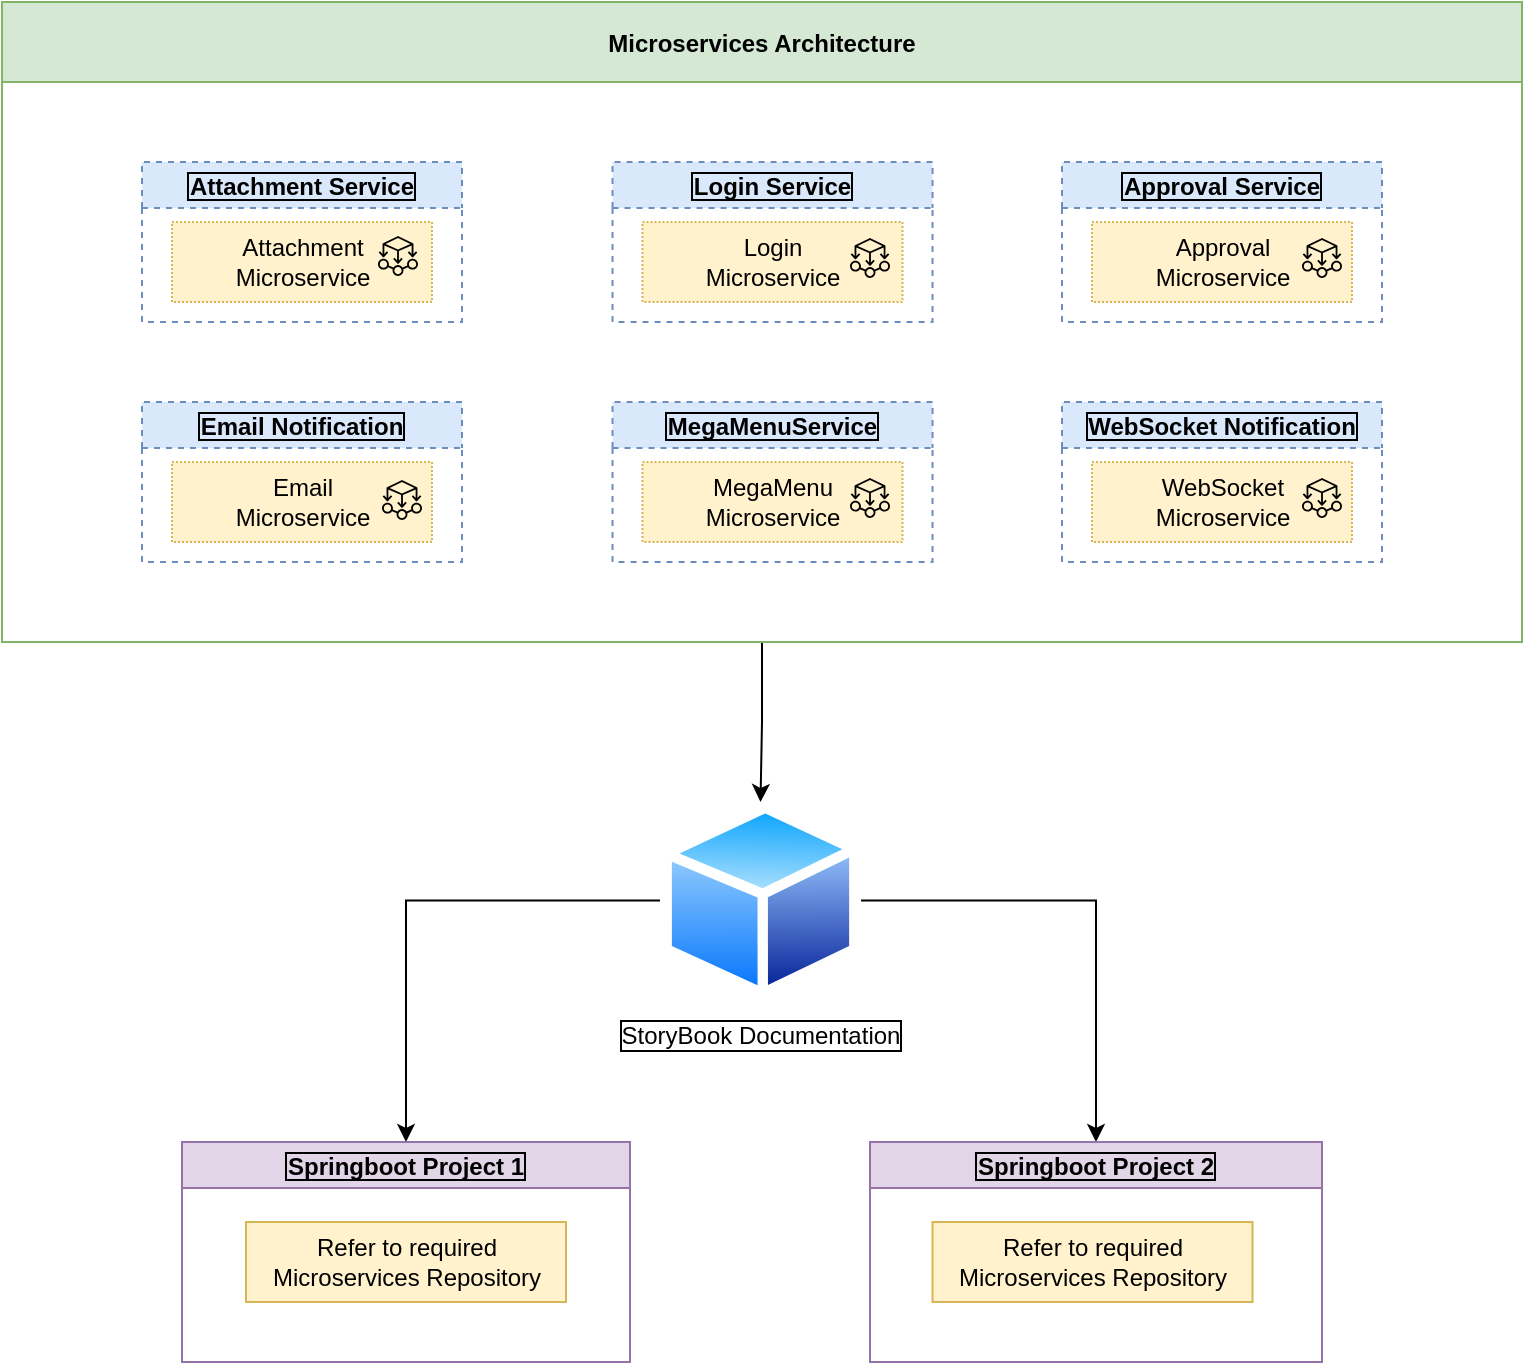 <mxfile version="20.0.3" type="github"><diagram id="tz5aEMEXXIkRG44pQRjg" name="Page-1"><mxGraphModel dx="782" dy="478" grid="1" gridSize="10" guides="1" tooltips="1" connect="1" arrows="1" fold="1" page="1" pageScale="1" pageWidth="827" pageHeight="1169" math="0" shadow="0"><root><mxCell id="0"/><mxCell id="1" parent="0"/><mxCell id="iitG5V7dJNNljh9MMX4H-49" value="" style="edgeStyle=orthogonalEdgeStyle;rounded=0;orthogonalLoop=1;jettySize=auto;html=1;fontSize=12;" edge="1" parent="1" source="iitG5V7dJNNljh9MMX4H-2" target="iitG5V7dJNNljh9MMX4H-37"><mxGeometry relative="1" as="geometry"/></mxCell><mxCell id="iitG5V7dJNNljh9MMX4H-2" value="Microservices Architecture" style="swimlane;labelBackgroundColor=none;fillColor=#d5e8d4;strokeColor=#82b366;startSize=40;" vertex="1" parent="1"><mxGeometry x="40" y="40" width="760" height="320" as="geometry"/></mxCell><mxCell id="iitG5V7dJNNljh9MMX4H-3" value="Attachment Service" style="swimlane;labelBorderColor=default;dashed=1;fillColor=#dae8fc;strokeColor=#6c8ebf;fontSize=12;" vertex="1" parent="iitG5V7dJNNljh9MMX4H-2"><mxGeometry x="70" y="80" width="160" height="80" as="geometry"><mxRectangle x="50" y="40" width="160" height="30" as="alternateBounds"/></mxGeometry></mxCell><mxCell id="iitG5V7dJNNljh9MMX4H-4" value="Attachment &lt;br&gt;Microservice" style="html=1;dropTarget=0;dashed=1;dashPattern=1 1;fillColor=#fff2cc;strokeColor=#d6b656;" vertex="1" parent="iitG5V7dJNNljh9MMX4H-3"><mxGeometry x="15" y="30" width="130" height="40" as="geometry"/></mxCell><mxCell id="iitG5V7dJNNljh9MMX4H-5" value="" style="sketch=0;outlineConnect=0;fontColor=default;gradientColor=none;fillColor=#000000;strokeColor=default;dashed=1;verticalLabelPosition=bottom;verticalAlign=top;align=center;html=1;fontSize=12;fontStyle=0;aspect=fixed;pointerEvents=1;shape=mxgraph.aws4.ec2_aws_microservice_extractor_for_net;fontFamily=Helvetica;" vertex="1" parent="iitG5V7dJNNljh9MMX4H-4"><mxGeometry x="1" width="20" height="20" relative="1" as="geometry"><mxPoint x="-27" y="7" as="offset"/></mxGeometry></mxCell><mxCell id="iitG5V7dJNNljh9MMX4H-12" value="WebSocket Notification" style="swimlane;labelBorderColor=default;dashed=1;fillColor=#dae8fc;strokeColor=#6c8ebf;" vertex="1" parent="iitG5V7dJNNljh9MMX4H-2"><mxGeometry x="530" y="200" width="160" height="80" as="geometry"><mxRectangle x="20" y="30" width="160" height="30" as="alternateBounds"/></mxGeometry></mxCell><mxCell id="iitG5V7dJNNljh9MMX4H-13" value="WebSocket&lt;br&gt;Microservice" style="html=1;dropTarget=0;dashed=1;dashPattern=1 1;fillColor=#fff2cc;strokeColor=#d6b656;" vertex="1" parent="iitG5V7dJNNljh9MMX4H-12"><mxGeometry x="15" y="30" width="130" height="40" as="geometry"/></mxCell><mxCell id="iitG5V7dJNNljh9MMX4H-55" value="" style="sketch=0;outlineConnect=0;fontColor=default;gradientColor=none;fillColor=#000000;strokeColor=default;dashed=1;verticalLabelPosition=bottom;verticalAlign=top;align=center;html=1;fontSize=12;fontStyle=0;aspect=fixed;pointerEvents=1;shape=mxgraph.aws4.ec2_aws_microservice_extractor_for_net;fontFamily=Helvetica;" vertex="1" parent="iitG5V7dJNNljh9MMX4H-12"><mxGeometry x="120" y="38" width="20" height="20" as="geometry"/></mxCell><mxCell id="iitG5V7dJNNljh9MMX4H-15" value="Email Notification" style="swimlane;labelBorderColor=default;dashed=1;fillColor=#dae8fc;strokeColor=#6c8ebf;" vertex="1" parent="iitG5V7dJNNljh9MMX4H-2"><mxGeometry x="70" y="200" width="160" height="80" as="geometry"><mxRectangle x="20" y="30" width="160" height="30" as="alternateBounds"/></mxGeometry></mxCell><mxCell id="iitG5V7dJNNljh9MMX4H-16" value="Email&lt;br&gt;Microservice" style="html=1;dropTarget=0;dashed=1;dashPattern=1 1;fillColor=#fff2cc;strokeColor=#d6b656;" vertex="1" parent="iitG5V7dJNNljh9MMX4H-15"><mxGeometry x="15" y="30" width="130" height="40" as="geometry"/></mxCell><mxCell id="iitG5V7dJNNljh9MMX4H-53" value="" style="sketch=0;outlineConnect=0;fontColor=default;gradientColor=none;fillColor=#000000;strokeColor=default;dashed=1;verticalLabelPosition=bottom;verticalAlign=top;align=center;html=1;fontSize=12;fontStyle=0;aspect=fixed;pointerEvents=1;shape=mxgraph.aws4.ec2_aws_microservice_extractor_for_net;fontFamily=Helvetica;" vertex="1" parent="iitG5V7dJNNljh9MMX4H-15"><mxGeometry x="120" y="39" width="20" height="20" as="geometry"/></mxCell><mxCell id="iitG5V7dJNNljh9MMX4H-9" value="Approval Service" style="swimlane;labelBorderColor=default;dashed=1;fillColor=#dae8fc;strokeColor=#6c8ebf;" vertex="1" parent="iitG5V7dJNNljh9MMX4H-2"><mxGeometry x="530" y="80" width="160" height="80" as="geometry"><mxRectangle x="20" y="30" width="160" height="30" as="alternateBounds"/></mxGeometry></mxCell><mxCell id="iitG5V7dJNNljh9MMX4H-10" value="Approval&lt;br&gt;Microservice" style="html=1;dropTarget=0;dashed=1;dashPattern=1 1;fillColor=#fff2cc;strokeColor=#d6b656;" vertex="1" parent="iitG5V7dJNNljh9MMX4H-9"><mxGeometry x="15" y="30" width="130" height="40" as="geometry"/></mxCell><mxCell id="iitG5V7dJNNljh9MMX4H-52" value="" style="sketch=0;outlineConnect=0;fontColor=default;gradientColor=none;fillColor=#000000;strokeColor=default;dashed=1;verticalLabelPosition=bottom;verticalAlign=top;align=center;html=1;fontSize=12;fontStyle=0;aspect=fixed;pointerEvents=1;shape=mxgraph.aws4.ec2_aws_microservice_extractor_for_net;fontFamily=Helvetica;" vertex="1" parent="iitG5V7dJNNljh9MMX4H-9"><mxGeometry x="120" y="38" width="20" height="20" as="geometry"/></mxCell><mxCell id="iitG5V7dJNNljh9MMX4H-6" value="Login Service" style="swimlane;labelBorderColor=default;dashed=1;fillColor=#dae8fc;strokeColor=#6c8ebf;" vertex="1" parent="iitG5V7dJNNljh9MMX4H-2"><mxGeometry x="305.26" y="80" width="160" height="80" as="geometry"><mxRectangle x="20" y="30" width="160" height="30" as="alternateBounds"/></mxGeometry></mxCell><mxCell id="iitG5V7dJNNljh9MMX4H-7" value="Login &lt;br&gt;Microservice" style="html=1;dropTarget=0;dashed=1;dashPattern=1 1;fillColor=#fff2cc;strokeColor=#d6b656;" vertex="1" parent="iitG5V7dJNNljh9MMX4H-6"><mxGeometry x="15" y="30" width="130" height="40" as="geometry"/></mxCell><mxCell id="iitG5V7dJNNljh9MMX4H-51" value="" style="sketch=0;outlineConnect=0;fontColor=default;gradientColor=none;fillColor=#000000;strokeColor=default;dashed=1;verticalLabelPosition=bottom;verticalAlign=top;align=center;html=1;fontSize=12;fontStyle=0;aspect=fixed;pointerEvents=1;shape=mxgraph.aws4.ec2_aws_microservice_extractor_for_net;fontFamily=Helvetica;" vertex="1" parent="iitG5V7dJNNljh9MMX4H-6"><mxGeometry x="118.74" y="38" width="20" height="20" as="geometry"/></mxCell><mxCell id="iitG5V7dJNNljh9MMX4H-27" value="MegaMenuService" style="swimlane;labelBorderColor=default;dashed=1;fillColor=#dae8fc;strokeColor=#6c8ebf;" vertex="1" parent="iitG5V7dJNNljh9MMX4H-2"><mxGeometry x="305.26" y="200" width="160" height="80" as="geometry"><mxRectangle x="20" y="30" width="160" height="30" as="alternateBounds"/></mxGeometry></mxCell><mxCell id="iitG5V7dJNNljh9MMX4H-28" value="MegaMenu&lt;br&gt;Microservice" style="html=1;dropTarget=0;dashed=1;dashPattern=1 1;fillColor=#fff2cc;strokeColor=#d6b656;" vertex="1" parent="iitG5V7dJNNljh9MMX4H-27"><mxGeometry x="15" y="30" width="130" height="40" as="geometry"/></mxCell><mxCell id="iitG5V7dJNNljh9MMX4H-54" value="" style="sketch=0;outlineConnect=0;fontColor=default;gradientColor=none;fillColor=#000000;strokeColor=default;dashed=1;verticalLabelPosition=bottom;verticalAlign=top;align=center;html=1;fontSize=12;fontStyle=0;aspect=fixed;pointerEvents=1;shape=mxgraph.aws4.ec2_aws_microservice_extractor_for_net;fontFamily=Helvetica;" vertex="1" parent="iitG5V7dJNNljh9MMX4H-27"><mxGeometry x="118.74" y="38" width="20" height="20" as="geometry"/></mxCell><mxCell id="iitG5V7dJNNljh9MMX4H-33" style="edgeStyle=orthogonalEdgeStyle;rounded=0;orthogonalLoop=1;jettySize=auto;html=1;entryX=0.5;entryY=0;entryDx=0;entryDy=0;" edge="1" parent="1" source="iitG5V7dJNNljh9MMX4H-37" target="iitG5V7dJNNljh9MMX4H-38"><mxGeometry relative="1" as="geometry"/></mxCell><mxCell id="iitG5V7dJNNljh9MMX4H-35" style="edgeStyle=orthogonalEdgeStyle;rounded=0;orthogonalLoop=1;jettySize=auto;html=1;entryX=0.5;entryY=0;entryDx=0;entryDy=0;" edge="1" parent="1" source="iitG5V7dJNNljh9MMX4H-37" target="iitG5V7dJNNljh9MMX4H-40"><mxGeometry relative="1" as="geometry"/></mxCell><mxCell id="iitG5V7dJNNljh9MMX4H-37" value="StoryBook Documentation" style="aspect=fixed;perimeter=ellipsePerimeter;html=1;align=center;shadow=0;dashed=0;spacingTop=3;image;image=img/lib/active_directory/generic_node.svg;dashPattern=1 1;labelBorderColor=default;verticalAlign=top;" vertex="1" parent="1"><mxGeometry x="369" y="440" width="100.51" height="98.5" as="geometry"/></mxCell><mxCell id="iitG5V7dJNNljh9MMX4H-38" value="Springboot Project 1" style="swimlane;labelBorderColor=default;align=center;fillColor=#e1d5e7;strokeColor=#9673a6;" vertex="1" parent="1"><mxGeometry x="130" y="610" width="224" height="110" as="geometry"/></mxCell><mxCell id="iitG5V7dJNNljh9MMX4H-39" value="Refer to required &lt;br&gt;Microservices Repository" style="text;html=1;align=center;verticalAlign=middle;resizable=0;points=[];autosize=1;strokeColor=#d6b656;fillColor=#fff2cc;" vertex="1" parent="iitG5V7dJNNljh9MMX4H-38"><mxGeometry x="32" y="40" width="160" height="40" as="geometry"/></mxCell><mxCell id="iitG5V7dJNNljh9MMX4H-40" value="Springboot Project 2" style="swimlane;labelBorderColor=default;fillColor=#e1d5e7;strokeColor=#9673a6;" vertex="1" parent="1"><mxGeometry x="474" y="610" width="226" height="110" as="geometry"/></mxCell><mxCell id="iitG5V7dJNNljh9MMX4H-41" value="Refer to required&lt;br&gt;Microservices Repository" style="text;html=1;align=center;verticalAlign=middle;resizable=0;points=[];autosize=1;strokeColor=#d6b656;fillColor=#fff2cc;" vertex="1" parent="iitG5V7dJNNljh9MMX4H-40"><mxGeometry x="31.26" y="40" width="160" height="40" as="geometry"/></mxCell></root></mxGraphModel></diagram></mxfile>